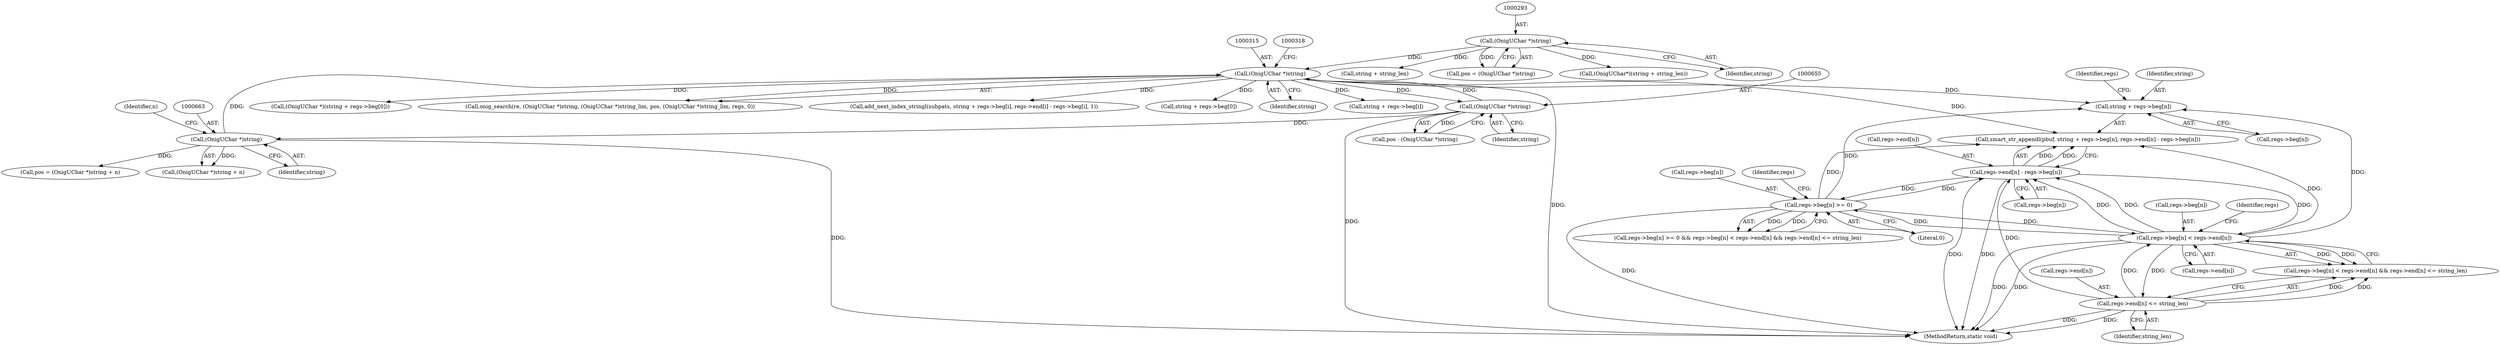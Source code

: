 digraph "0_php-src_5b597a2e5b28e2d5a52fc1be13f425f08f47cb62?w=1_1@pointer" {
"1000478" [label="(Call,string + regs->beg[n])"];
"1000314" [label="(Call,(OnigUChar *)string)"];
"1000654" [label="(Call,(OnigUChar *)string)"];
"1000662" [label="(Call,(OnigUChar *)string)"];
"1000292" [label="(Call,(OnigUChar *)string)"];
"1000449" [label="(Call,regs->beg[n] >= 0)"];
"1000485" [label="(Call,regs->end[n] - regs->beg[n])"];
"1000457" [label="(Call,regs->beg[n] < regs->end[n])"];
"1000468" [label="(Call,regs->end[n] <= string_len)"];
"1000294" [label="(Identifier,string)"];
"1000299" [label="(Call,string + string_len)"];
"1000455" [label="(Literal,0)"];
"1000488" [label="(Identifier,regs)"];
"1000491" [label="(Call,regs->beg[n])"];
"1000476" [label="(Call,smart_str_appendl(pbuf, string + regs->beg[n], regs->end[n] - regs->beg[n]))"];
"1000469" [label="(Call,regs->end[n])"];
"1000480" [label="(Call,regs->beg[n])"];
"1000463" [label="(Call,regs->end[n])"];
"1000458" [label="(Call,regs->beg[n])"];
"1000314" [label="(Call,(OnigUChar *)string)"];
"1000292" [label="(Call,(OnigUChar *)string)"];
"1000485" [label="(Call,regs->end[n] - regs->beg[n])"];
"1000659" [label="(Call,pos = (OnigUChar *)string + n)"];
"1000457" [label="(Call,regs->beg[n] < regs->end[n])"];
"1000468" [label="(Call,regs->end[n] <= string_len)"];
"1000363" [label="(Call,(OnigUChar *)(string + regs->beg[0]))"];
"1000478" [label="(Call,string + regs->beg[n])"];
"1000290" [label="(Call,pos = (OnigUChar *)string)"];
"1000654" [label="(Call,(OnigUChar *)string)"];
"1000479" [label="(Identifier,string)"];
"1000456" [label="(Call,regs->beg[n] < regs->end[n] && regs->end[n] <= string_len)"];
"1000312" [label="(Call,onig_search(re, (OnigUChar *)string, (OnigUChar *)string_lim, pos, (OnigUChar *)string_lim, regs, 0))"];
"1000297" [label="(Call,(OnigUChar*)(string + string_len))"];
"1000538" [label="(Call,add_next_index_stringl(subpats, string + regs->beg[i], regs->end[i] - regs->beg[i], 1))"];
"1000661" [label="(Call,(OnigUChar *)string + n)"];
"1000656" [label="(Identifier,string)"];
"1000450" [label="(Call,regs->beg[n])"];
"1000365" [label="(Call,string + regs->beg[0])"];
"1000665" [label="(Identifier,n)"];
"1000448" [label="(Call,regs->beg[n] >= 0 && regs->beg[n] < regs->end[n] && regs->end[n] <= string_len)"];
"1000664" [label="(Identifier,string)"];
"1000474" [label="(Identifier,string_len)"];
"1000486" [label="(Call,regs->end[n])"];
"1000471" [label="(Identifier,regs)"];
"1000449" [label="(Call,regs->beg[n] >= 0)"];
"1000316" [label="(Identifier,string)"];
"1000540" [label="(Call,string + regs->beg[i])"];
"1000743" [label="(MethodReturn,static void)"];
"1000652" [label="(Call,pos - (OnigUChar *)string)"];
"1000662" [label="(Call,(OnigUChar *)string)"];
"1000460" [label="(Identifier,regs)"];
"1000478" -> "1000476"  [label="AST: "];
"1000478" -> "1000480"  [label="CFG: "];
"1000479" -> "1000478"  [label="AST: "];
"1000480" -> "1000478"  [label="AST: "];
"1000488" -> "1000478"  [label="CFG: "];
"1000314" -> "1000478"  [label="DDG: "];
"1000449" -> "1000478"  [label="DDG: "];
"1000457" -> "1000478"  [label="DDG: "];
"1000314" -> "1000312"  [label="AST: "];
"1000314" -> "1000316"  [label="CFG: "];
"1000315" -> "1000314"  [label="AST: "];
"1000316" -> "1000314"  [label="AST: "];
"1000318" -> "1000314"  [label="CFG: "];
"1000314" -> "1000743"  [label="DDG: "];
"1000314" -> "1000312"  [label="DDG: "];
"1000654" -> "1000314"  [label="DDG: "];
"1000662" -> "1000314"  [label="DDG: "];
"1000292" -> "1000314"  [label="DDG: "];
"1000314" -> "1000363"  [label="DDG: "];
"1000314" -> "1000365"  [label="DDG: "];
"1000314" -> "1000476"  [label="DDG: "];
"1000314" -> "1000538"  [label="DDG: "];
"1000314" -> "1000540"  [label="DDG: "];
"1000314" -> "1000654"  [label="DDG: "];
"1000654" -> "1000652"  [label="AST: "];
"1000654" -> "1000656"  [label="CFG: "];
"1000655" -> "1000654"  [label="AST: "];
"1000656" -> "1000654"  [label="AST: "];
"1000652" -> "1000654"  [label="CFG: "];
"1000654" -> "1000743"  [label="DDG: "];
"1000654" -> "1000652"  [label="DDG: "];
"1000654" -> "1000662"  [label="DDG: "];
"1000662" -> "1000661"  [label="AST: "];
"1000662" -> "1000664"  [label="CFG: "];
"1000663" -> "1000662"  [label="AST: "];
"1000664" -> "1000662"  [label="AST: "];
"1000665" -> "1000662"  [label="CFG: "];
"1000662" -> "1000743"  [label="DDG: "];
"1000662" -> "1000659"  [label="DDG: "];
"1000662" -> "1000661"  [label="DDG: "];
"1000292" -> "1000290"  [label="AST: "];
"1000292" -> "1000294"  [label="CFG: "];
"1000293" -> "1000292"  [label="AST: "];
"1000294" -> "1000292"  [label="AST: "];
"1000290" -> "1000292"  [label="CFG: "];
"1000292" -> "1000290"  [label="DDG: "];
"1000292" -> "1000297"  [label="DDG: "];
"1000292" -> "1000299"  [label="DDG: "];
"1000449" -> "1000448"  [label="AST: "];
"1000449" -> "1000455"  [label="CFG: "];
"1000450" -> "1000449"  [label="AST: "];
"1000455" -> "1000449"  [label="AST: "];
"1000460" -> "1000449"  [label="CFG: "];
"1000448" -> "1000449"  [label="CFG: "];
"1000449" -> "1000743"  [label="DDG: "];
"1000449" -> "1000448"  [label="DDG: "];
"1000449" -> "1000448"  [label="DDG: "];
"1000485" -> "1000449"  [label="DDG: "];
"1000457" -> "1000449"  [label="DDG: "];
"1000449" -> "1000457"  [label="DDG: "];
"1000449" -> "1000476"  [label="DDG: "];
"1000449" -> "1000485"  [label="DDG: "];
"1000485" -> "1000476"  [label="AST: "];
"1000485" -> "1000491"  [label="CFG: "];
"1000486" -> "1000485"  [label="AST: "];
"1000491" -> "1000485"  [label="AST: "];
"1000476" -> "1000485"  [label="CFG: "];
"1000485" -> "1000743"  [label="DDG: "];
"1000485" -> "1000743"  [label="DDG: "];
"1000485" -> "1000457"  [label="DDG: "];
"1000485" -> "1000476"  [label="DDG: "];
"1000485" -> "1000476"  [label="DDG: "];
"1000457" -> "1000485"  [label="DDG: "];
"1000457" -> "1000485"  [label="DDG: "];
"1000468" -> "1000485"  [label="DDG: "];
"1000457" -> "1000456"  [label="AST: "];
"1000457" -> "1000463"  [label="CFG: "];
"1000458" -> "1000457"  [label="AST: "];
"1000463" -> "1000457"  [label="AST: "];
"1000471" -> "1000457"  [label="CFG: "];
"1000456" -> "1000457"  [label="CFG: "];
"1000457" -> "1000743"  [label="DDG: "];
"1000457" -> "1000743"  [label="DDG: "];
"1000457" -> "1000456"  [label="DDG: "];
"1000457" -> "1000456"  [label="DDG: "];
"1000468" -> "1000457"  [label="DDG: "];
"1000457" -> "1000468"  [label="DDG: "];
"1000457" -> "1000476"  [label="DDG: "];
"1000468" -> "1000456"  [label="AST: "];
"1000468" -> "1000474"  [label="CFG: "];
"1000469" -> "1000468"  [label="AST: "];
"1000474" -> "1000468"  [label="AST: "];
"1000456" -> "1000468"  [label="CFG: "];
"1000468" -> "1000743"  [label="DDG: "];
"1000468" -> "1000743"  [label="DDG: "];
"1000468" -> "1000456"  [label="DDG: "];
"1000468" -> "1000456"  [label="DDG: "];
}

